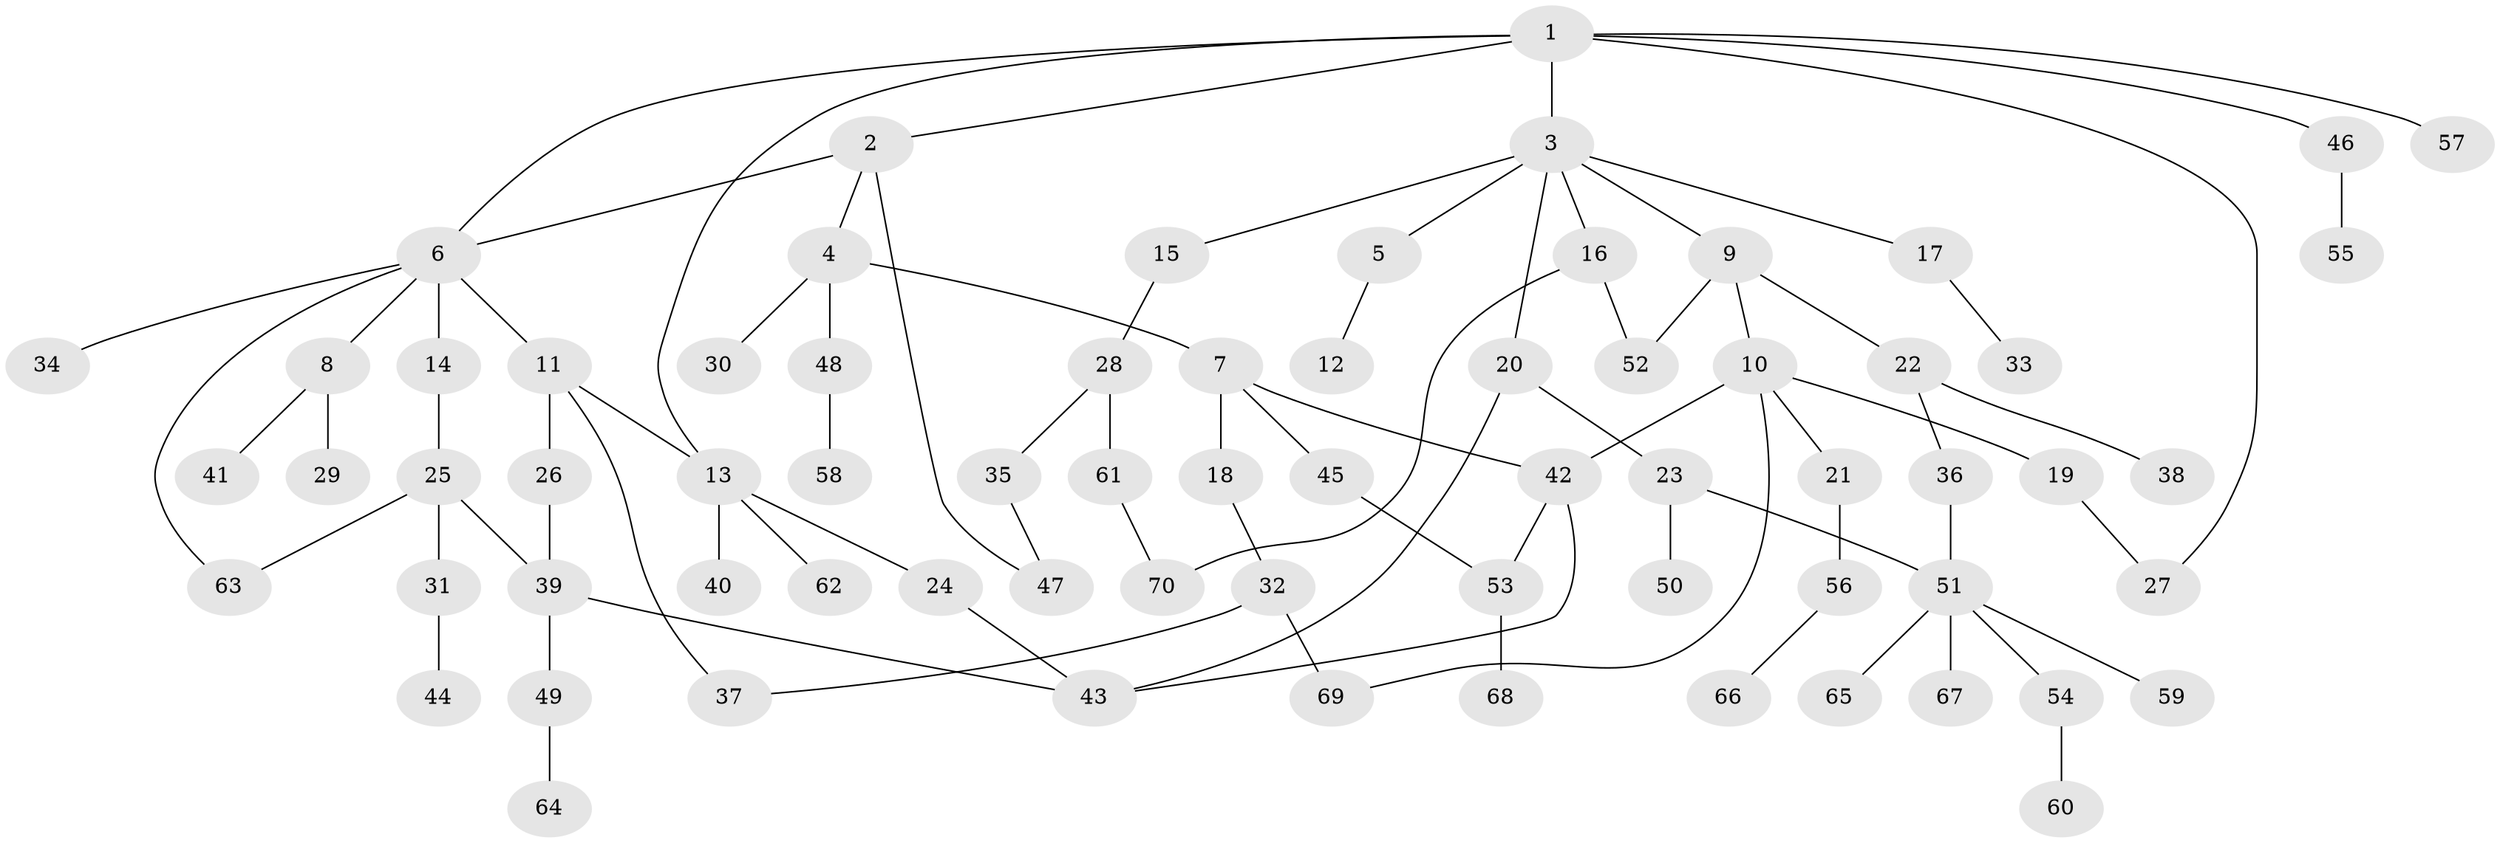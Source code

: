 // coarse degree distribution, {6: 0.06666666666666667, 4: 0.17777777777777778, 8: 0.022222222222222223, 1: 0.3111111111111111, 2: 0.28888888888888886, 5: 0.044444444444444446, 3: 0.08888888888888889}
// Generated by graph-tools (version 1.1) at 2025/51/02/27/25 19:51:39]
// undirected, 70 vertices, 85 edges
graph export_dot {
graph [start="1"]
  node [color=gray90,style=filled];
  1;
  2;
  3;
  4;
  5;
  6;
  7;
  8;
  9;
  10;
  11;
  12;
  13;
  14;
  15;
  16;
  17;
  18;
  19;
  20;
  21;
  22;
  23;
  24;
  25;
  26;
  27;
  28;
  29;
  30;
  31;
  32;
  33;
  34;
  35;
  36;
  37;
  38;
  39;
  40;
  41;
  42;
  43;
  44;
  45;
  46;
  47;
  48;
  49;
  50;
  51;
  52;
  53;
  54;
  55;
  56;
  57;
  58;
  59;
  60;
  61;
  62;
  63;
  64;
  65;
  66;
  67;
  68;
  69;
  70;
  1 -- 2;
  1 -- 3;
  1 -- 6;
  1 -- 27;
  1 -- 46;
  1 -- 57;
  1 -- 13;
  2 -- 4;
  2 -- 6;
  2 -- 47;
  3 -- 5;
  3 -- 9;
  3 -- 15;
  3 -- 16;
  3 -- 17;
  3 -- 20;
  4 -- 7;
  4 -- 30;
  4 -- 48;
  5 -- 12;
  6 -- 8;
  6 -- 11;
  6 -- 14;
  6 -- 34;
  6 -- 63;
  7 -- 18;
  7 -- 42;
  7 -- 45;
  8 -- 29;
  8 -- 41;
  9 -- 10;
  9 -- 22;
  9 -- 52;
  10 -- 19;
  10 -- 21;
  10 -- 69;
  10 -- 42;
  11 -- 13;
  11 -- 26;
  11 -- 37;
  13 -- 24;
  13 -- 40;
  13 -- 62;
  14 -- 25;
  15 -- 28;
  16 -- 52;
  16 -- 70;
  17 -- 33;
  18 -- 32;
  19 -- 27;
  20 -- 23;
  20 -- 43;
  21 -- 56;
  22 -- 36;
  22 -- 38;
  23 -- 50;
  23 -- 51;
  24 -- 43;
  25 -- 31;
  25 -- 39;
  25 -- 63;
  26 -- 39;
  28 -- 35;
  28 -- 61;
  31 -- 44;
  32 -- 37;
  32 -- 69;
  35 -- 47;
  36 -- 51;
  39 -- 49;
  39 -- 43;
  42 -- 43;
  42 -- 53;
  45 -- 53;
  46 -- 55;
  48 -- 58;
  49 -- 64;
  51 -- 54;
  51 -- 59;
  51 -- 65;
  51 -- 67;
  53 -- 68;
  54 -- 60;
  56 -- 66;
  61 -- 70;
}
